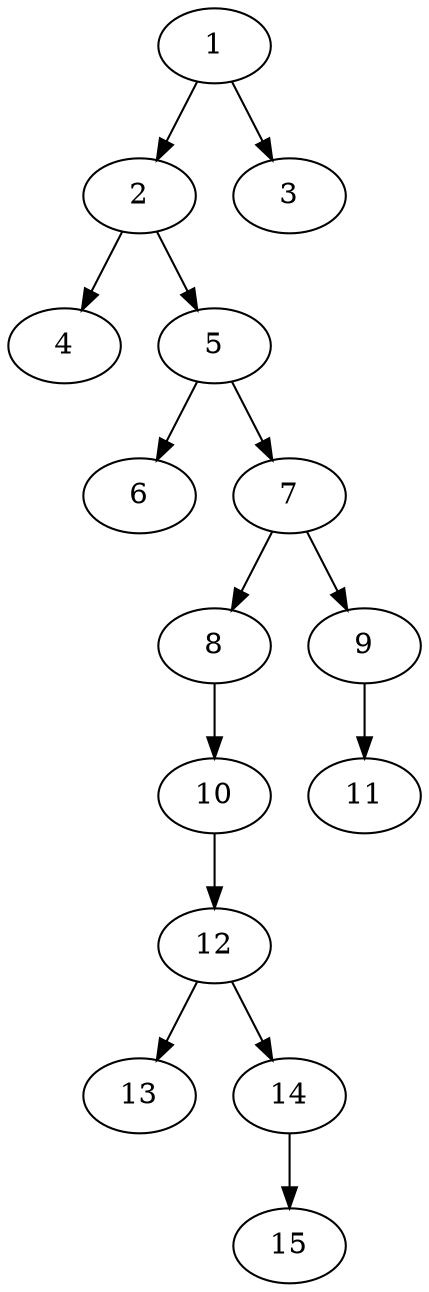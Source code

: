 // DAG automatically generated by daggen at Thu Oct  3 13:59:26 2019
// ./daggen --dot -n 15 --ccr 0.4 --fat 0.3 --regular 0.9 --density 0.5 --mindata 5242880 --maxdata 52428800 
digraph G {
  1 [size="111040000", alpha="0.00", expect_size="44416000"] 
  1 -> 2 [size ="44416000"]
  1 -> 3 [size ="44416000"]
  2 [size="41154560", alpha="0.16", expect_size="16461824"] 
  2 -> 4 [size ="16461824"]
  2 -> 5 [size ="16461824"]
  3 [size="81446400", alpha="0.16", expect_size="32578560"] 
  4 [size="95116800", alpha="0.17", expect_size="38046720"] 
  5 [size="124541440", alpha="0.14", expect_size="49816576"] 
  5 -> 6 [size ="49816576"]
  5 -> 7 [size ="49816576"]
  6 [size="127086080", alpha="0.08", expect_size="50834432"] 
  7 [size="123727360", alpha="0.10", expect_size="49490944"] 
  7 -> 8 [size ="49490944"]
  7 -> 9 [size ="49490944"]
  8 [size="90342400", alpha="0.04", expect_size="36136960"] 
  8 -> 10 [size ="36136960"]
  9 [size="54653440", alpha="0.03", expect_size="21861376"] 
  9 -> 11 [size ="21861376"]
  10 [size="129940480", alpha="0.15", expect_size="51976192"] 
  10 -> 12 [size ="51976192"]
  11 [size="123973120", alpha="0.16", expect_size="49589248"] 
  12 [size="126169600", alpha="0.15", expect_size="50467840"] 
  12 -> 13 [size ="50467840"]
  12 -> 14 [size ="50467840"]
  13 [size="101480960", alpha="0.07", expect_size="40592384"] 
  14 [size="76462080", alpha="0.04", expect_size="30584832"] 
  14 -> 15 [size ="30584832"]
  15 [size="60344320", alpha="0.11", expect_size="24137728"] 
}
